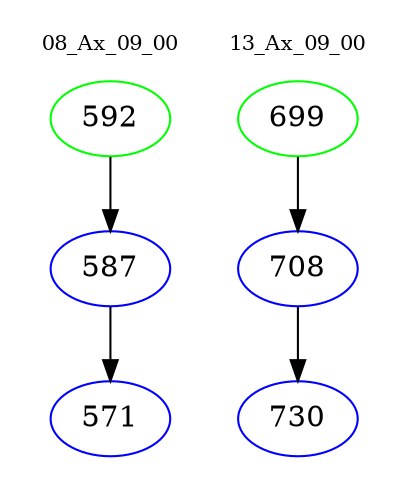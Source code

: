 digraph{
subgraph cluster_0 {
color = white
label = "08_Ax_09_00";
fontsize=10;
T0_592 [label="592", color="green"]
T0_592 -> T0_587 [color="black"]
T0_587 [label="587", color="blue"]
T0_587 -> T0_571 [color="black"]
T0_571 [label="571", color="blue"]
}
subgraph cluster_1 {
color = white
label = "13_Ax_09_00";
fontsize=10;
T1_699 [label="699", color="green"]
T1_699 -> T1_708 [color="black"]
T1_708 [label="708", color="blue"]
T1_708 -> T1_730 [color="black"]
T1_730 [label="730", color="blue"]
}
}
